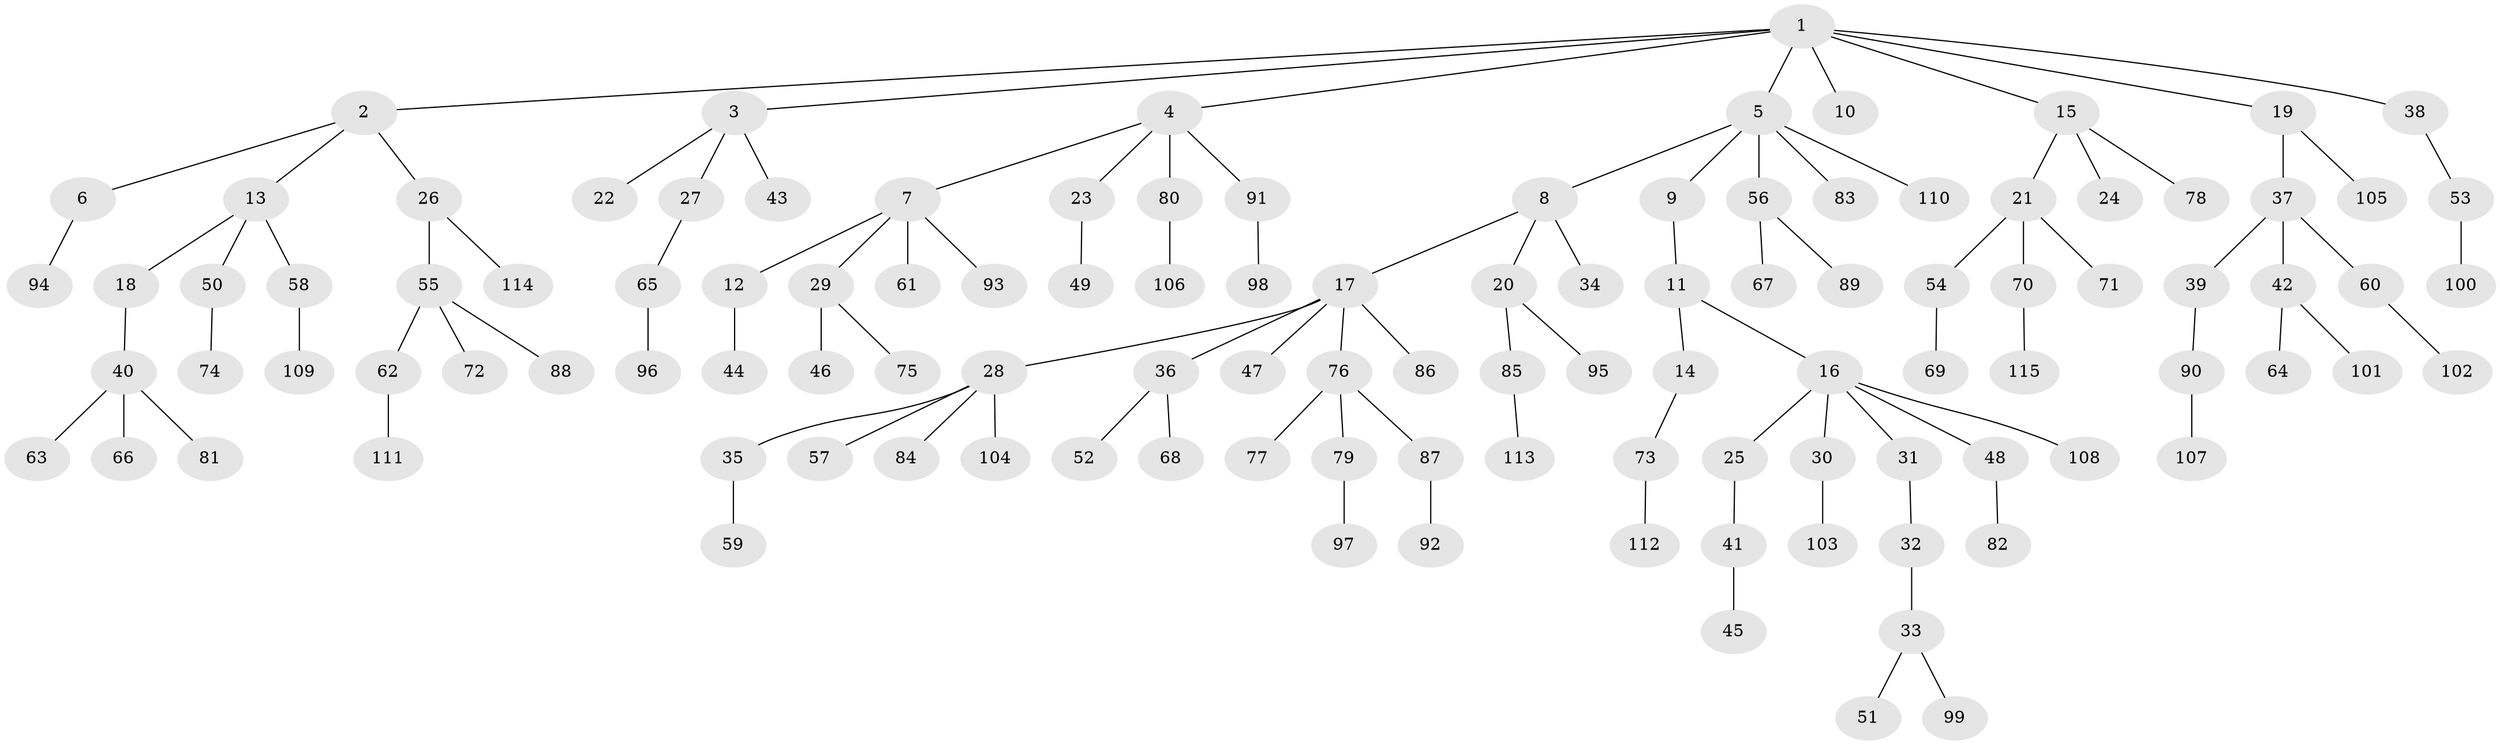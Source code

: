 // Generated by graph-tools (version 1.1) at 2025/26/03/09/25 03:26:23]
// undirected, 115 vertices, 114 edges
graph export_dot {
graph [start="1"]
  node [color=gray90,style=filled];
  1;
  2;
  3;
  4;
  5;
  6;
  7;
  8;
  9;
  10;
  11;
  12;
  13;
  14;
  15;
  16;
  17;
  18;
  19;
  20;
  21;
  22;
  23;
  24;
  25;
  26;
  27;
  28;
  29;
  30;
  31;
  32;
  33;
  34;
  35;
  36;
  37;
  38;
  39;
  40;
  41;
  42;
  43;
  44;
  45;
  46;
  47;
  48;
  49;
  50;
  51;
  52;
  53;
  54;
  55;
  56;
  57;
  58;
  59;
  60;
  61;
  62;
  63;
  64;
  65;
  66;
  67;
  68;
  69;
  70;
  71;
  72;
  73;
  74;
  75;
  76;
  77;
  78;
  79;
  80;
  81;
  82;
  83;
  84;
  85;
  86;
  87;
  88;
  89;
  90;
  91;
  92;
  93;
  94;
  95;
  96;
  97;
  98;
  99;
  100;
  101;
  102;
  103;
  104;
  105;
  106;
  107;
  108;
  109;
  110;
  111;
  112;
  113;
  114;
  115;
  1 -- 2;
  1 -- 3;
  1 -- 4;
  1 -- 5;
  1 -- 10;
  1 -- 15;
  1 -- 19;
  1 -- 38;
  2 -- 6;
  2 -- 13;
  2 -- 26;
  3 -- 22;
  3 -- 27;
  3 -- 43;
  4 -- 7;
  4 -- 23;
  4 -- 80;
  4 -- 91;
  5 -- 8;
  5 -- 9;
  5 -- 56;
  5 -- 83;
  5 -- 110;
  6 -- 94;
  7 -- 12;
  7 -- 29;
  7 -- 61;
  7 -- 93;
  8 -- 17;
  8 -- 20;
  8 -- 34;
  9 -- 11;
  11 -- 14;
  11 -- 16;
  12 -- 44;
  13 -- 18;
  13 -- 50;
  13 -- 58;
  14 -- 73;
  15 -- 21;
  15 -- 24;
  15 -- 78;
  16 -- 25;
  16 -- 30;
  16 -- 31;
  16 -- 48;
  16 -- 108;
  17 -- 28;
  17 -- 36;
  17 -- 47;
  17 -- 76;
  17 -- 86;
  18 -- 40;
  19 -- 37;
  19 -- 105;
  20 -- 85;
  20 -- 95;
  21 -- 54;
  21 -- 70;
  21 -- 71;
  23 -- 49;
  25 -- 41;
  26 -- 55;
  26 -- 114;
  27 -- 65;
  28 -- 35;
  28 -- 57;
  28 -- 84;
  28 -- 104;
  29 -- 46;
  29 -- 75;
  30 -- 103;
  31 -- 32;
  32 -- 33;
  33 -- 51;
  33 -- 99;
  35 -- 59;
  36 -- 52;
  36 -- 68;
  37 -- 39;
  37 -- 42;
  37 -- 60;
  38 -- 53;
  39 -- 90;
  40 -- 63;
  40 -- 66;
  40 -- 81;
  41 -- 45;
  42 -- 64;
  42 -- 101;
  48 -- 82;
  50 -- 74;
  53 -- 100;
  54 -- 69;
  55 -- 62;
  55 -- 72;
  55 -- 88;
  56 -- 67;
  56 -- 89;
  58 -- 109;
  60 -- 102;
  62 -- 111;
  65 -- 96;
  70 -- 115;
  73 -- 112;
  76 -- 77;
  76 -- 79;
  76 -- 87;
  79 -- 97;
  80 -- 106;
  85 -- 113;
  87 -- 92;
  90 -- 107;
  91 -- 98;
}
